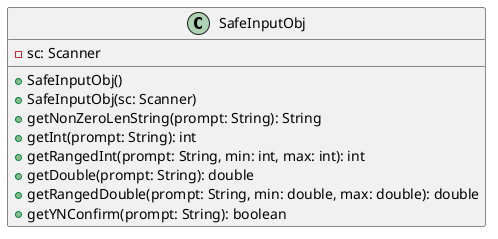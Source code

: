 @startuml
class SafeInputObj {
  - sc: Scanner

  + SafeInputObj()
  + SafeInputObj(sc: Scanner)
  + getNonZeroLenString(prompt: String): String
  + getInt(prompt: String): int
  + getRangedInt(prompt: String, min: int, max: int): int
  + getDouble(prompt: String): double
  + getRangedDouble(prompt: String, min: double, max: double): double
  + getYNConfirm(prompt: String): boolean
}
@enduml